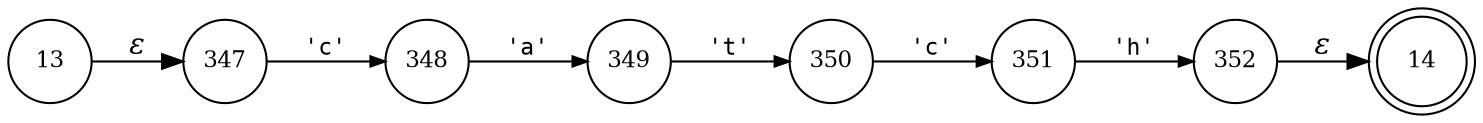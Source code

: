 digraph ATN {
rankdir=LR;
s14[fontsize=11, label="14", shape=doublecircle, fixedsize=true, width=.6];
s352[fontsize=11,label="352", shape=circle, fixedsize=true, width=.55, peripheries=1];
s347[fontsize=11,label="347", shape=circle, fixedsize=true, width=.55, peripheries=1];
s348[fontsize=11,label="348", shape=circle, fixedsize=true, width=.55, peripheries=1];
s13[fontsize=11,label="13", shape=circle, fixedsize=true, width=.55, peripheries=1];
s349[fontsize=11,label="349", shape=circle, fixedsize=true, width=.55, peripheries=1];
s350[fontsize=11,label="350", shape=circle, fixedsize=true, width=.55, peripheries=1];
s351[fontsize=11,label="351", shape=circle, fixedsize=true, width=.55, peripheries=1];
s13 -> s347 [fontname="Times-Italic", label="&epsilon;"];
s347 -> s348 [fontsize=11, fontname="Courier", arrowsize=.7, label = "'c'", arrowhead = normal];
s348 -> s349 [fontsize=11, fontname="Courier", arrowsize=.7, label = "'a'", arrowhead = normal];
s349 -> s350 [fontsize=11, fontname="Courier", arrowsize=.7, label = "'t'", arrowhead = normal];
s350 -> s351 [fontsize=11, fontname="Courier", arrowsize=.7, label = "'c'", arrowhead = normal];
s351 -> s352 [fontsize=11, fontname="Courier", arrowsize=.7, label = "'h'", arrowhead = normal];
s352 -> s14 [fontname="Times-Italic", label="&epsilon;"];
}